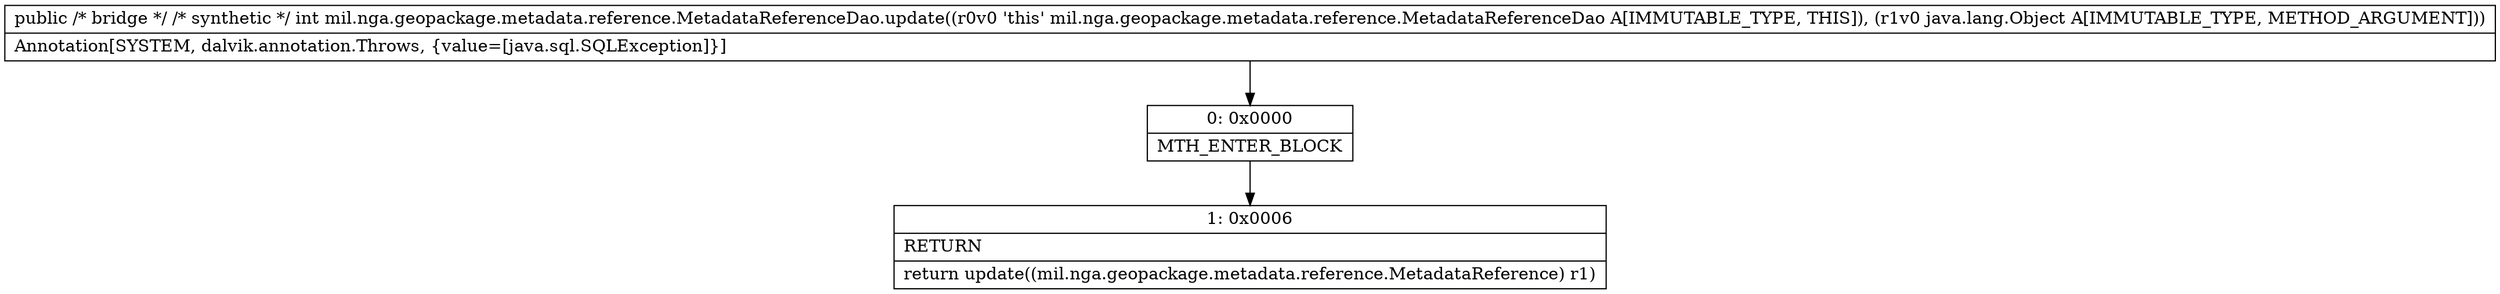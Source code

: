 digraph "CFG formil.nga.geopackage.metadata.reference.MetadataReferenceDao.update(Ljava\/lang\/Object;)I" {
Node_0 [shape=record,label="{0\:\ 0x0000|MTH_ENTER_BLOCK\l}"];
Node_1 [shape=record,label="{1\:\ 0x0006|RETURN\l|return update((mil.nga.geopackage.metadata.reference.MetadataReference) r1)\l}"];
MethodNode[shape=record,label="{public \/* bridge *\/ \/* synthetic *\/ int mil.nga.geopackage.metadata.reference.MetadataReferenceDao.update((r0v0 'this' mil.nga.geopackage.metadata.reference.MetadataReferenceDao A[IMMUTABLE_TYPE, THIS]), (r1v0 java.lang.Object A[IMMUTABLE_TYPE, METHOD_ARGUMENT]))  | Annotation[SYSTEM, dalvik.annotation.Throws, \{value=[java.sql.SQLException]\}]\l}"];
MethodNode -> Node_0;
Node_0 -> Node_1;
}

